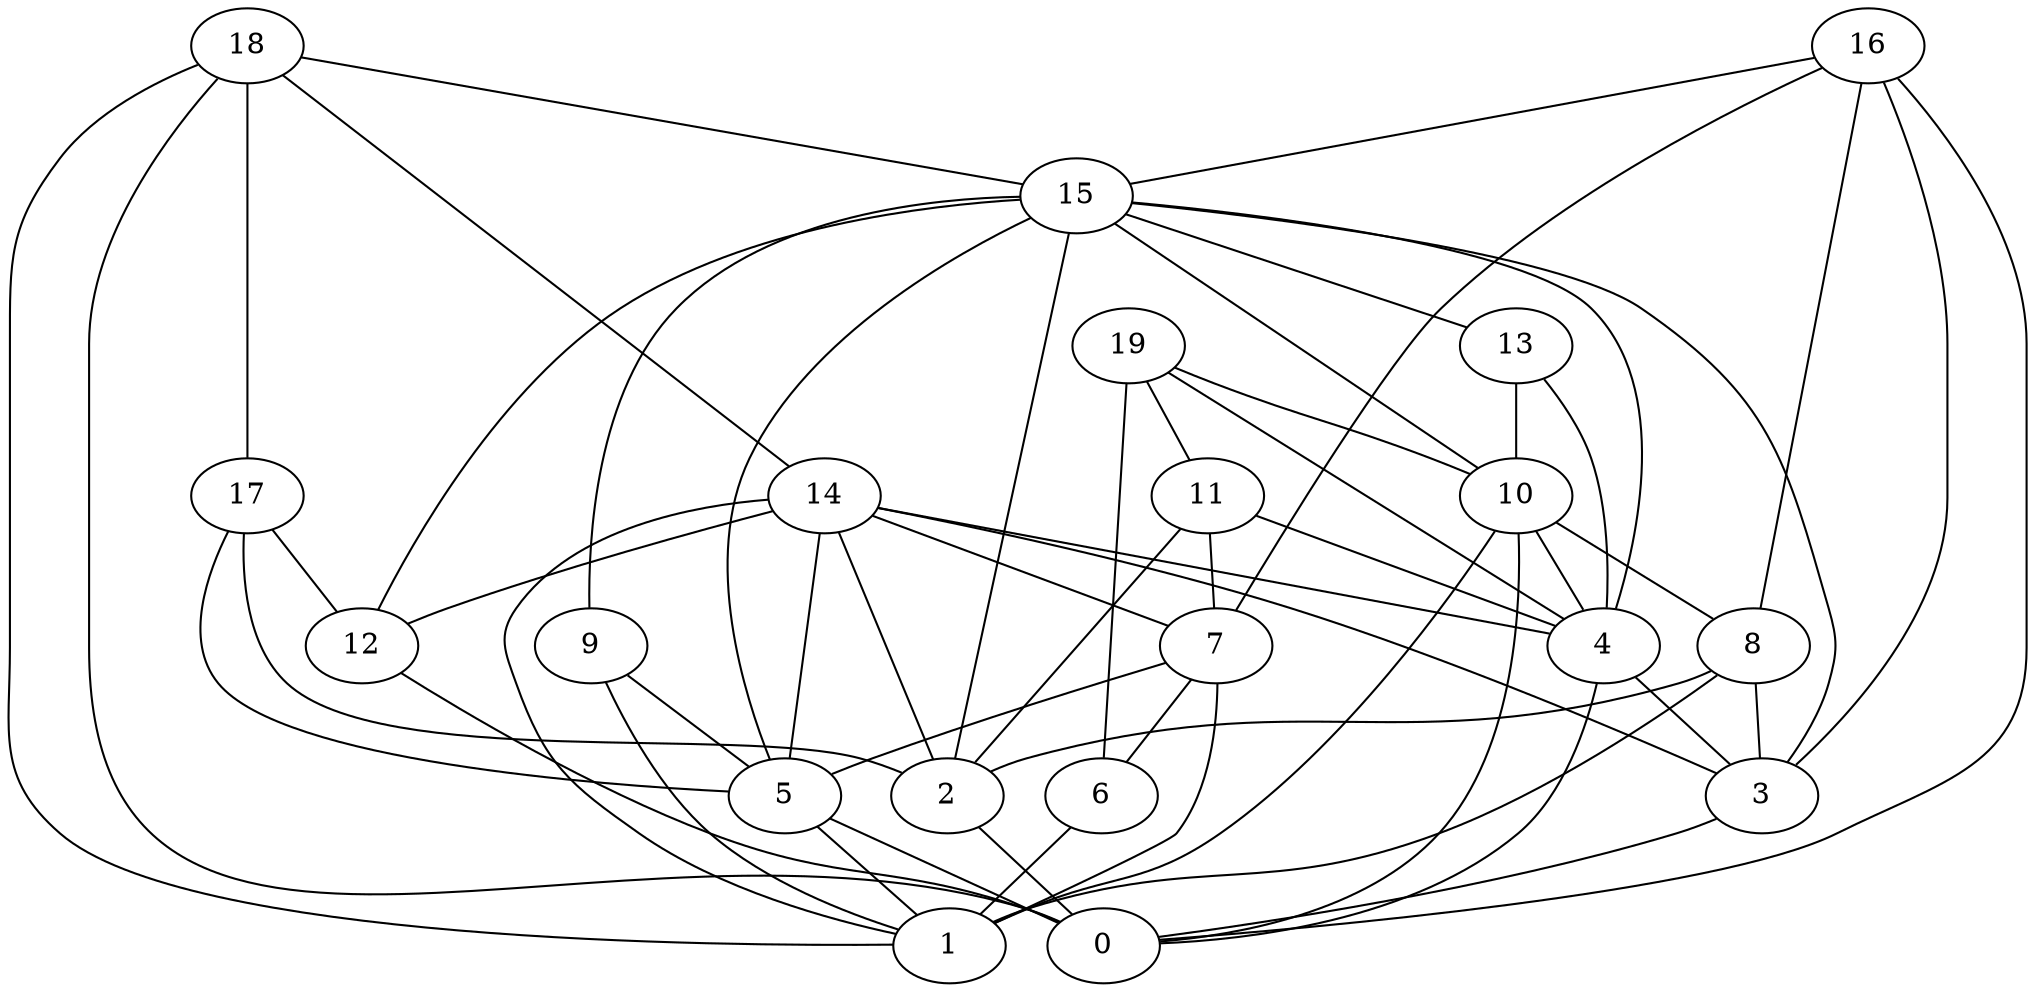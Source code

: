 digraph GG_graph {

subgraph G_graph {
edge [color = black]
6 -> 1 [dir = none]
7 -> 6 [dir = none]
7 -> 1 [dir = none]
7 -> 5 [dir = none]
18 -> 17 [dir = none]
18 -> 1 [dir = none]
18 -> 14 [dir = none]
18 -> 15 [dir = none]
18 -> 0 [dir = none]
12 -> 0 [dir = none]
13 -> 10 [dir = none]
13 -> 4 [dir = none]
5 -> 0 [dir = none]
5 -> 1 [dir = none]
9 -> 1 [dir = none]
9 -> 5 [dir = none]
10 -> 8 [dir = none]
10 -> 4 [dir = none]
10 -> 0 [dir = none]
10 -> 1 [dir = none]
19 -> 11 [dir = none]
19 -> 6 [dir = none]
19 -> 4 [dir = none]
19 -> 10 [dir = none]
14 -> 2 [dir = none]
14 -> 4 [dir = none]
14 -> 12 [dir = none]
14 -> 7 [dir = none]
14 -> 1 [dir = none]
14 -> 5 [dir = none]
14 -> 3 [dir = none]
15 -> 4 [dir = none]
15 -> 9 [dir = none]
15 -> 3 [dir = none]
15 -> 5 [dir = none]
15 -> 2 [dir = none]
15 -> 10 [dir = none]
15 -> 12 [dir = none]
15 -> 13 [dir = none]
2 -> 0 [dir = none]
4 -> 0 [dir = none]
4 -> 3 [dir = none]
17 -> 12 [dir = none]
17 -> 5 [dir = none]
17 -> 2 [dir = none]
3 -> 0 [dir = none]
16 -> 7 [dir = none]
16 -> 8 [dir = none]
16 -> 0 [dir = none]
16 -> 15 [dir = none]
16 -> 3 [dir = none]
8 -> 1 [dir = none]
8 -> 2 [dir = none]
8 -> 3 [dir = none]
11 -> 7 [dir = none]
11 -> 4 [dir = none]
11 -> 2 [dir = none]
}

}
